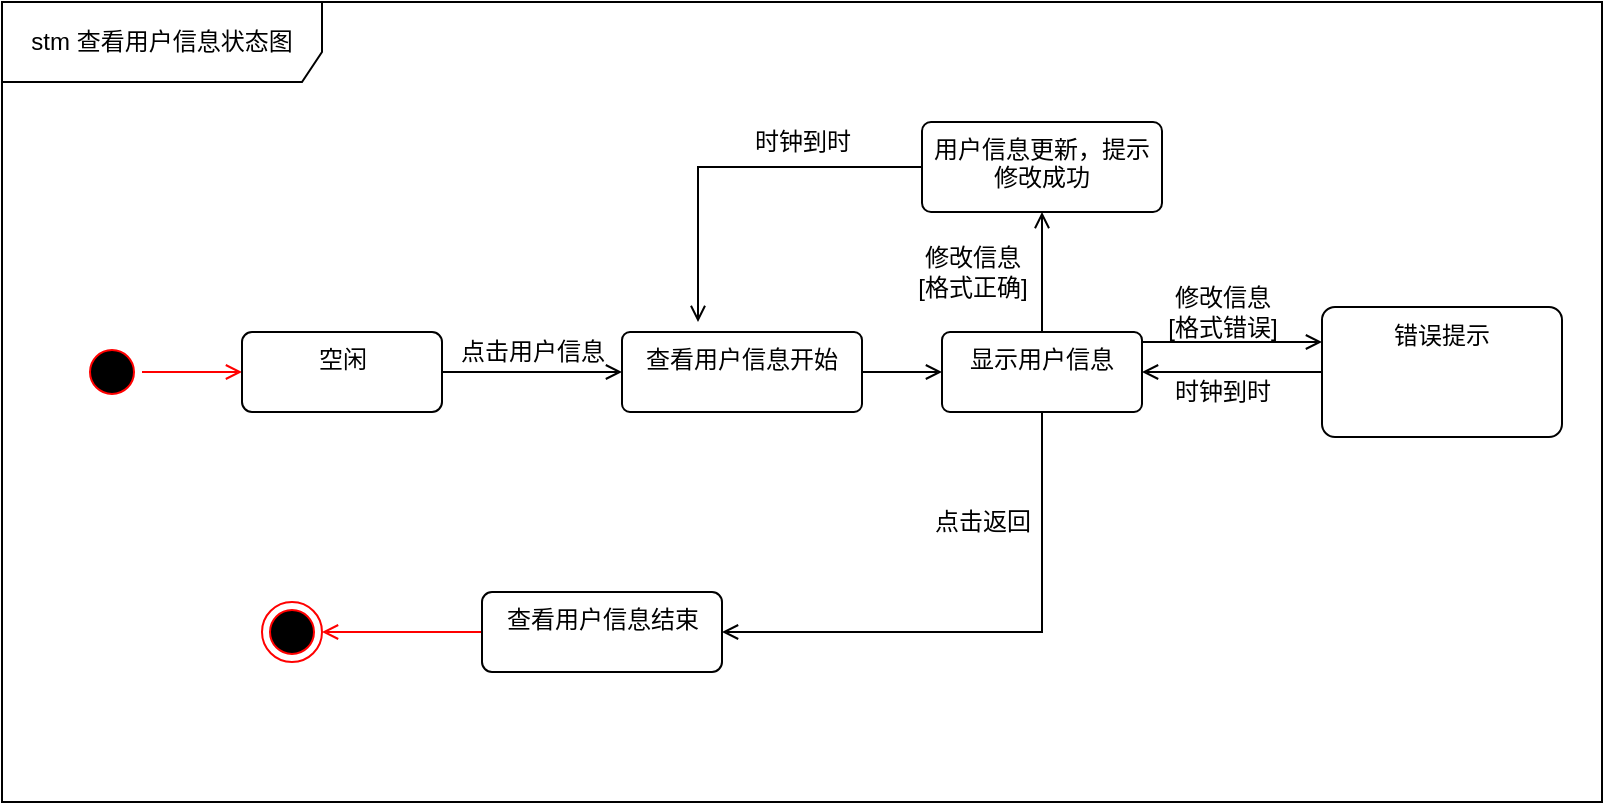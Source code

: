 <mxfile version="14.6.6" type="github" pages="3">
  <diagram id="R78xaqouT0fXK327TKrT" name="7.4.4 查看用户信息状态图">
    <mxGraphModel dx="1037" dy="532" grid="1" gridSize="10" guides="1" tooltips="1" connect="1" arrows="1" fold="1" page="1" pageScale="1" pageWidth="850" pageHeight="1100" math="0" shadow="0">
      <root>
        <mxCell id="0" />
        <mxCell id="1" parent="0" />
        <mxCell id="JF_MuRx8x4yZo3toYtdr-5" value="stm 查看用户信息状态图" style="shape=umlFrame;whiteSpace=wrap;html=1;width=160;height=40;" vertex="1" parent="1">
          <mxGeometry x="40" y="80" width="800" height="400" as="geometry" />
        </mxCell>
        <mxCell id="JF_MuRx8x4yZo3toYtdr-14" value="" style="edgeStyle=orthogonalEdgeStyle;rounded=0;orthogonalLoop=1;jettySize=auto;html=1;endArrow=open;endFill=0;strokeColor=#FF0000;" edge="1" parent="1" source="JF_MuRx8x4yZo3toYtdr-6">
          <mxGeometry relative="1" as="geometry">
            <mxPoint x="160" y="265" as="targetPoint" />
          </mxGeometry>
        </mxCell>
        <mxCell id="JF_MuRx8x4yZo3toYtdr-6" value="" style="ellipse;html=1;shape=startState;fillColor=#000000;strokeColor=#ff0000;" vertex="1" parent="1">
          <mxGeometry x="80" y="250" width="30" height="30" as="geometry" />
        </mxCell>
        <mxCell id="JF_MuRx8x4yZo3toYtdr-28" value="" style="edgeStyle=orthogonalEdgeStyle;rounded=0;orthogonalLoop=1;jettySize=auto;html=1;endArrow=open;endFill=0;" edge="1" parent="1" source="JF_MuRx8x4yZo3toYtdr-24" target="JF_MuRx8x4yZo3toYtdr-27">
          <mxGeometry relative="1" as="geometry" />
        </mxCell>
        <mxCell id="JF_MuRx8x4yZo3toYtdr-24" value="空闲" style="html=1;align=center;verticalAlign=top;rounded=1;absoluteArcSize=1;arcSize=10;dashed=0;" vertex="1" parent="1">
          <mxGeometry x="160" y="245" width="100" height="40" as="geometry" />
        </mxCell>
        <mxCell id="JF_MuRx8x4yZo3toYtdr-32" value="" style="edgeStyle=orthogonalEdgeStyle;rounded=0;orthogonalLoop=1;jettySize=auto;html=1;endArrow=open;endFill=0;strokeColor=#000000;" edge="1" parent="1" source="JF_MuRx8x4yZo3toYtdr-27" target="JF_MuRx8x4yZo3toYtdr-31">
          <mxGeometry relative="1" as="geometry" />
        </mxCell>
        <mxCell id="JF_MuRx8x4yZo3toYtdr-27" value="查看用户信息开始" style="rounded=1;whiteSpace=wrap;html=1;dashed=0;verticalAlign=top;arcSize=10;" vertex="1" parent="1">
          <mxGeometry x="350" y="245" width="120" height="40" as="geometry" />
        </mxCell>
        <mxCell id="JF_MuRx8x4yZo3toYtdr-29" value="点击用户信息" style="text;html=1;resizable=0;autosize=1;align=center;verticalAlign=middle;points=[];fillColor=none;strokeColor=none;rounded=0;" vertex="1" parent="1">
          <mxGeometry x="260" y="245" width="90" height="20" as="geometry" />
        </mxCell>
        <mxCell id="JF_MuRx8x4yZo3toYtdr-42" style="edgeStyle=orthogonalEdgeStyle;rounded=0;orthogonalLoop=1;jettySize=auto;html=1;entryX=1;entryY=0.5;entryDx=0;entryDy=0;endArrow=open;endFill=0;strokeColor=#000000;" edge="1" parent="1" source="JF_MuRx8x4yZo3toYtdr-31" target="JF_MuRx8x4yZo3toYtdr-57">
          <mxGeometry relative="1" as="geometry">
            <Array as="points">
              <mxPoint x="560" y="395" />
            </Array>
          </mxGeometry>
        </mxCell>
        <mxCell id="JF_MuRx8x4yZo3toYtdr-45" value="" style="edgeStyle=orthogonalEdgeStyle;rounded=0;orthogonalLoop=1;jettySize=auto;html=1;endArrow=open;endFill=0;strokeColor=#000000;" edge="1" parent="1" source="JF_MuRx8x4yZo3toYtdr-31" target="JF_MuRx8x4yZo3toYtdr-44">
          <mxGeometry relative="1" as="geometry">
            <Array as="points">
              <mxPoint x="680" y="250" />
              <mxPoint x="680" y="250" />
            </Array>
          </mxGeometry>
        </mxCell>
        <mxCell id="JF_MuRx8x4yZo3toYtdr-50" value="" style="edgeStyle=orthogonalEdgeStyle;rounded=0;orthogonalLoop=1;jettySize=auto;html=1;endArrow=open;endFill=0;strokeColor=#000000;" edge="1" parent="1" source="JF_MuRx8x4yZo3toYtdr-31" target="JF_MuRx8x4yZo3toYtdr-49">
          <mxGeometry relative="1" as="geometry" />
        </mxCell>
        <mxCell id="JF_MuRx8x4yZo3toYtdr-31" value="显示用户信息" style="rounded=1;whiteSpace=wrap;html=1;dashed=0;verticalAlign=top;arcSize=10;" vertex="1" parent="1">
          <mxGeometry x="510" y="245" width="100" height="40" as="geometry" />
        </mxCell>
        <mxCell id="JF_MuRx8x4yZo3toYtdr-43" value="点击返回" style="text;html=1;resizable=0;autosize=1;align=center;verticalAlign=middle;points=[];fillColor=none;strokeColor=none;rounded=0;" vertex="1" parent="1">
          <mxGeometry x="500" y="330" width="60" height="20" as="geometry" />
        </mxCell>
        <mxCell id="JF_MuRx8x4yZo3toYtdr-62" style="edgeStyle=orthogonalEdgeStyle;rounded=0;orthogonalLoop=1;jettySize=auto;html=1;endArrow=open;endFill=0;" edge="1" parent="1" source="JF_MuRx8x4yZo3toYtdr-44" target="JF_MuRx8x4yZo3toYtdr-31">
          <mxGeometry relative="1" as="geometry" />
        </mxCell>
        <mxCell id="JF_MuRx8x4yZo3toYtdr-44" value="错误提示" style="rounded=1;whiteSpace=wrap;html=1;dashed=0;verticalAlign=top;arcSize=10;" vertex="1" parent="1">
          <mxGeometry x="700" y="232.5" width="120" height="65" as="geometry" />
        </mxCell>
        <mxCell id="JF_MuRx8x4yZo3toYtdr-46" value="修改信息&lt;br&gt;[格式错误]" style="text;html=1;resizable=0;autosize=1;align=center;verticalAlign=middle;points=[];fillColor=none;strokeColor=none;rounded=0;" vertex="1" parent="1">
          <mxGeometry x="615" y="220" width="70" height="30" as="geometry" />
        </mxCell>
        <mxCell id="JF_MuRx8x4yZo3toYtdr-48" value="时钟到时" style="text;html=1;resizable=0;autosize=1;align=center;verticalAlign=middle;points=[];fillColor=none;strokeColor=none;rounded=0;" vertex="1" parent="1">
          <mxGeometry x="620" y="265" width="60" height="20" as="geometry" />
        </mxCell>
        <mxCell id="JF_MuRx8x4yZo3toYtdr-54" style="edgeStyle=orthogonalEdgeStyle;rounded=0;orthogonalLoop=1;jettySize=auto;html=1;endArrow=open;endFill=0;strokeColor=#000000;exitX=0;exitY=0.5;exitDx=0;exitDy=0;" edge="1" parent="1" source="JF_MuRx8x4yZo3toYtdr-49">
          <mxGeometry relative="1" as="geometry">
            <mxPoint x="388" y="240" as="targetPoint" />
            <Array as="points">
              <mxPoint x="388" y="163" />
            </Array>
          </mxGeometry>
        </mxCell>
        <mxCell id="JF_MuRx8x4yZo3toYtdr-49" value="用户信息更新，提示修改成功" style="rounded=1;whiteSpace=wrap;html=1;dashed=0;verticalAlign=top;arcSize=10;" vertex="1" parent="1">
          <mxGeometry x="500" y="140" width="120" height="45" as="geometry" />
        </mxCell>
        <mxCell id="JF_MuRx8x4yZo3toYtdr-51" value="修改信息&lt;br&gt;[格式正确]" style="text;html=1;resizable=0;autosize=1;align=center;verticalAlign=middle;points=[];fillColor=none;strokeColor=none;rounded=0;" vertex="1" parent="1">
          <mxGeometry x="490" y="200" width="70" height="30" as="geometry" />
        </mxCell>
        <mxCell id="JF_MuRx8x4yZo3toYtdr-55" value="时钟到时" style="text;html=1;resizable=0;autosize=1;align=center;verticalAlign=middle;points=[];fillColor=none;strokeColor=none;rounded=0;" vertex="1" parent="1">
          <mxGeometry x="410" y="140" width="60" height="20" as="geometry" />
        </mxCell>
        <mxCell id="JF_MuRx8x4yZo3toYtdr-56" value="" style="ellipse;html=1;shape=endState;fillColor=#000000;strokeColor=#ff0000;" vertex="1" parent="1">
          <mxGeometry x="170" y="380" width="30" height="30" as="geometry" />
        </mxCell>
        <mxCell id="JF_MuRx8x4yZo3toYtdr-58" value="" style="edgeStyle=orthogonalEdgeStyle;rounded=0;orthogonalLoop=1;jettySize=auto;html=1;endArrow=open;endFill=0;strokeColor=#FF0000;" edge="1" parent="1" source="JF_MuRx8x4yZo3toYtdr-57" target="JF_MuRx8x4yZo3toYtdr-56">
          <mxGeometry relative="1" as="geometry" />
        </mxCell>
        <mxCell id="JF_MuRx8x4yZo3toYtdr-57" value="查看用户信息结束" style="html=1;align=center;verticalAlign=top;rounded=1;absoluteArcSize=1;arcSize=10;dashed=0;" vertex="1" parent="1">
          <mxGeometry x="280" y="375" width="120" height="40" as="geometry" />
        </mxCell>
      </root>
    </mxGraphModel>
  </diagram>
  <diagram id="cQp6Rxe3EmaTujAg6KYK" name="7.5.4 创建课程状态图">
    <mxGraphModel dx="1037" dy="532" grid="1" gridSize="10" guides="1" tooltips="1" connect="1" arrows="1" fold="1" page="1" pageScale="1" pageWidth="850" pageHeight="1100" math="0" shadow="0">
      <root>
        <mxCell id="PjIbphXWAcYPcqoNooAm-0" />
        <mxCell id="PjIbphXWAcYPcqoNooAm-1" parent="PjIbphXWAcYPcqoNooAm-0" />
      </root>
    </mxGraphModel>
  </diagram>
  <diagram id="32CVirhiUENbnsEZaFPC" name="7.6.4 管理课程状态图">
    <mxGraphModel dx="1037" dy="532" grid="1" gridSize="10" guides="1" tooltips="1" connect="1" arrows="1" fold="1" page="1" pageScale="1" pageWidth="850" pageHeight="1100" math="0" shadow="0">
      <root>
        <mxCell id="AyHcBvlUNfm0NTus6usM-0" />
        <mxCell id="AyHcBvlUNfm0NTus6usM-1" parent="AyHcBvlUNfm0NTus6usM-0" />
      </root>
    </mxGraphModel>
  </diagram>
</mxfile>

